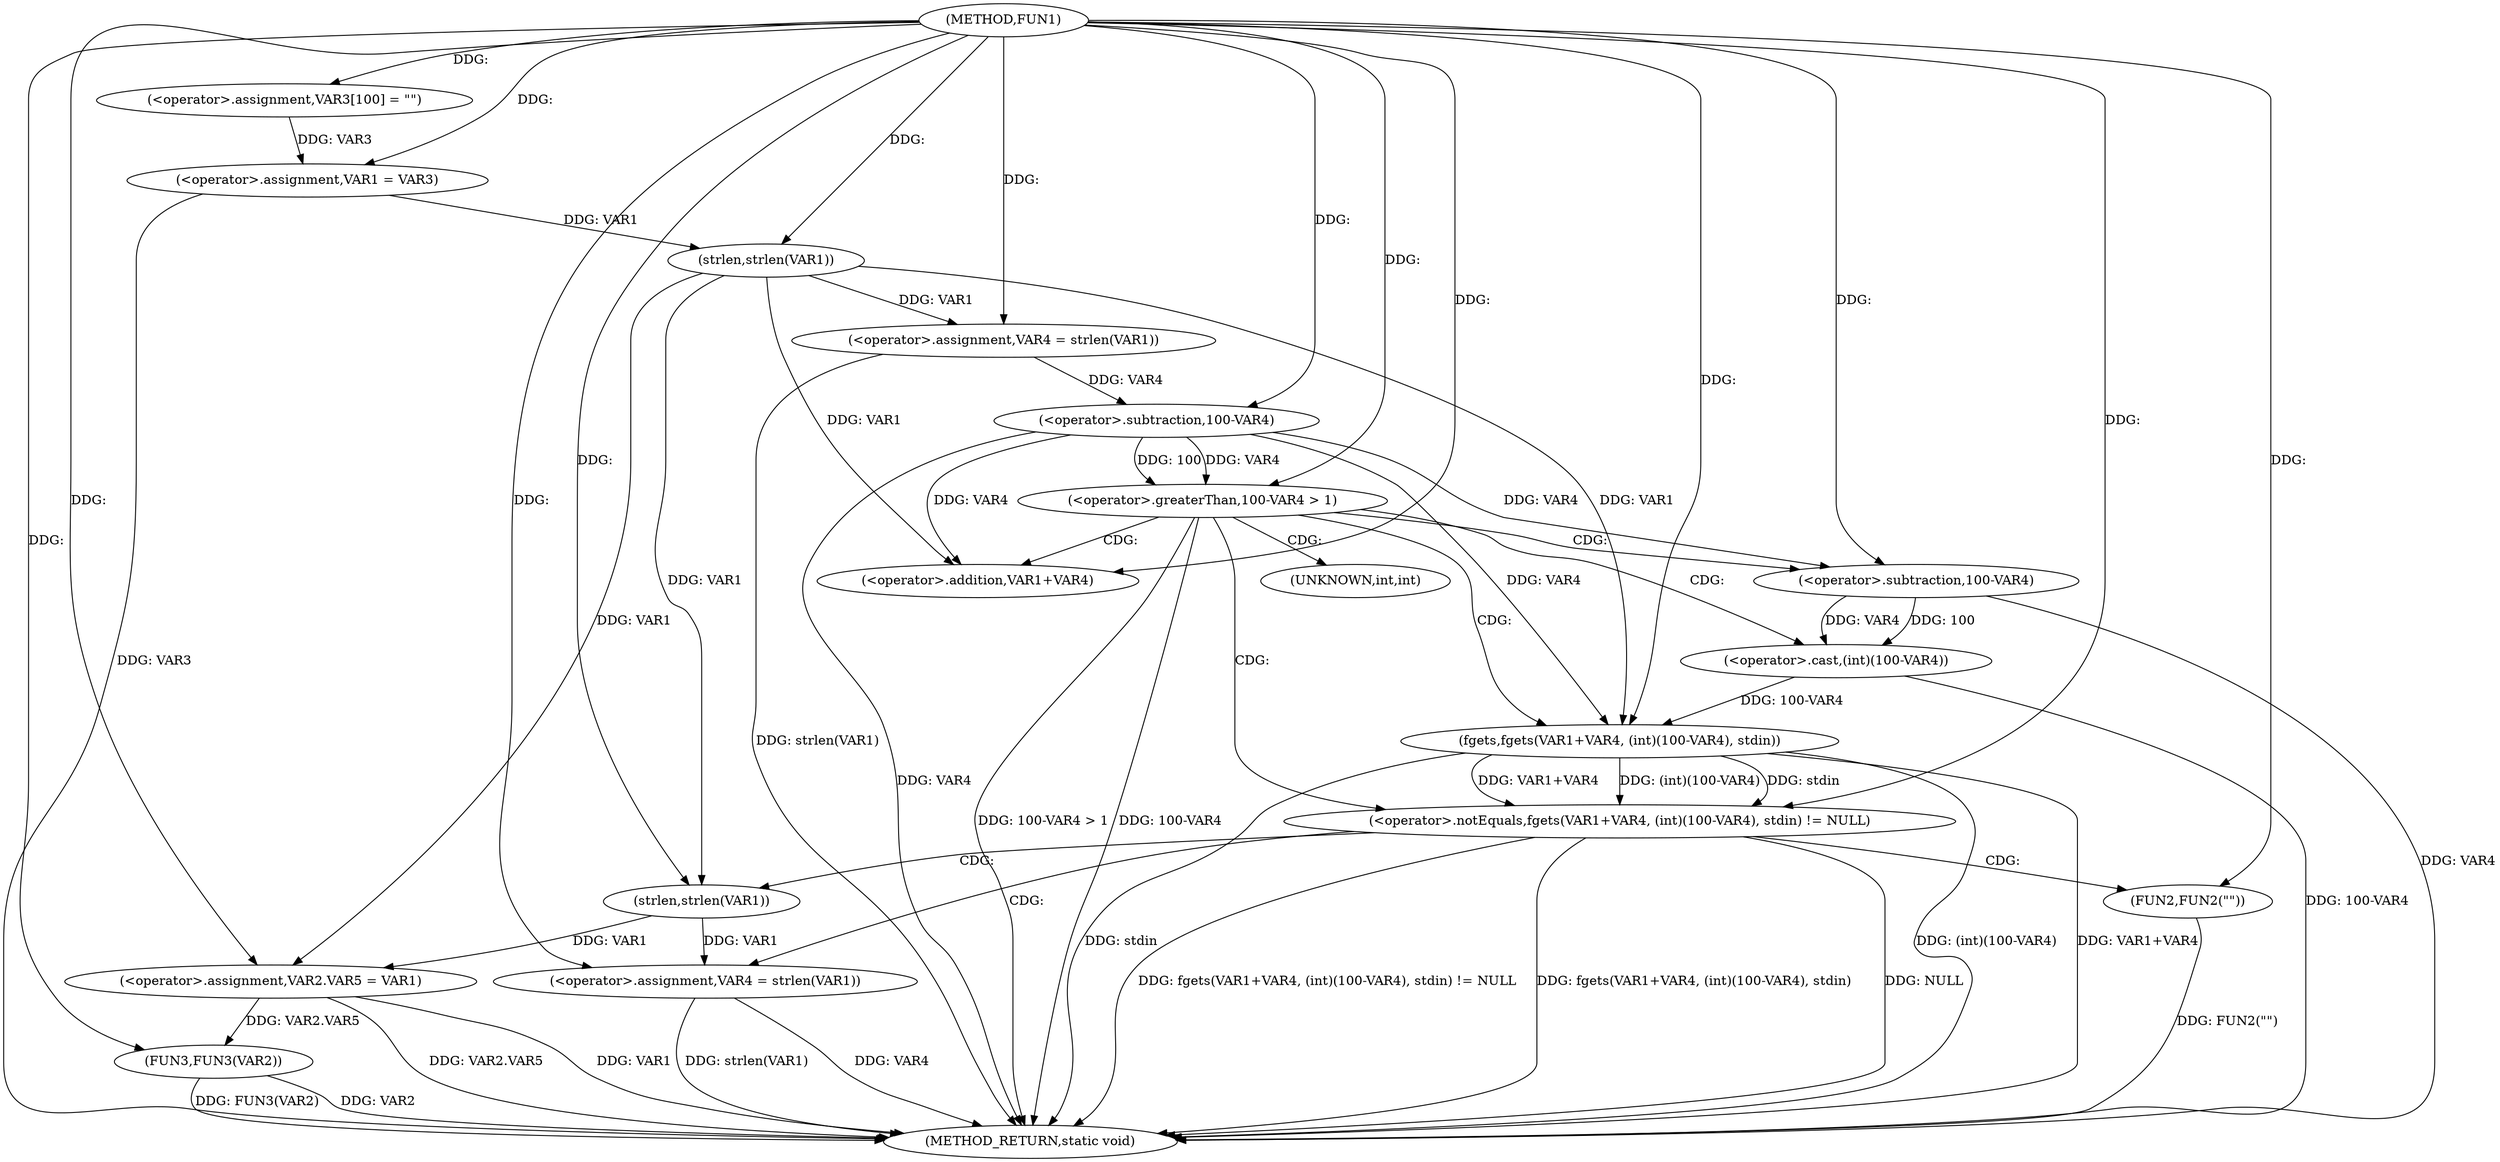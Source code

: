 digraph FUN1 {  
"1000100" [label = "(METHOD,FUN1)" ]
"1000154" [label = "(METHOD_RETURN,static void)" ]
"1000105" [label = "(<operator>.assignment,VAR3[100] = \"\")" ]
"1000108" [label = "(<operator>.assignment,VAR1 = VAR3)" ]
"1000113" [label = "(<operator>.assignment,VAR4 = strlen(VAR1))" ]
"1000115" [label = "(strlen,strlen(VAR1))" ]
"1000118" [label = "(<operator>.greaterThan,100-VAR4 > 1)" ]
"1000119" [label = "(<operator>.subtraction,100-VAR4)" ]
"1000125" [label = "(<operator>.notEquals,fgets(VAR1+VAR4, (int)(100-VAR4), stdin) != NULL)" ]
"1000126" [label = "(fgets,fgets(VAR1+VAR4, (int)(100-VAR4), stdin))" ]
"1000127" [label = "(<operator>.addition,VAR1+VAR4)" ]
"1000130" [label = "(<operator>.cast,(int)(100-VAR4))" ]
"1000132" [label = "(<operator>.subtraction,100-VAR4)" ]
"1000138" [label = "(<operator>.assignment,VAR4 = strlen(VAR1))" ]
"1000140" [label = "(strlen,strlen(VAR1))" ]
"1000145" [label = "(FUN2,FUN2(\"\"))" ]
"1000147" [label = "(<operator>.assignment,VAR2.VAR5 = VAR1)" ]
"1000152" [label = "(FUN3,FUN3(VAR2))" ]
"1000131" [label = "(UNKNOWN,int,int)" ]
  "1000125" -> "1000154"  [ label = "DDG: fgets(VAR1+VAR4, (int)(100-VAR4), stdin) != NULL"] 
  "1000147" -> "1000154"  [ label = "DDG: VAR1"] 
  "1000132" -> "1000154"  [ label = "DDG: VAR4"] 
  "1000147" -> "1000154"  [ label = "DDG: VAR2.VAR5"] 
  "1000118" -> "1000154"  [ label = "DDG: 100-VAR4 > 1"] 
  "1000118" -> "1000154"  [ label = "DDG: 100-VAR4"] 
  "1000126" -> "1000154"  [ label = "DDG: (int)(100-VAR4)"] 
  "1000125" -> "1000154"  [ label = "DDG: fgets(VAR1+VAR4, (int)(100-VAR4), stdin)"] 
  "1000130" -> "1000154"  [ label = "DDG: 100-VAR4"] 
  "1000138" -> "1000154"  [ label = "DDG: VAR4"] 
  "1000138" -> "1000154"  [ label = "DDG: strlen(VAR1)"] 
  "1000152" -> "1000154"  [ label = "DDG: FUN3(VAR2)"] 
  "1000113" -> "1000154"  [ label = "DDG: strlen(VAR1)"] 
  "1000119" -> "1000154"  [ label = "DDG: VAR4"] 
  "1000126" -> "1000154"  [ label = "DDG: VAR1+VAR4"] 
  "1000152" -> "1000154"  [ label = "DDG: VAR2"] 
  "1000126" -> "1000154"  [ label = "DDG: stdin"] 
  "1000108" -> "1000154"  [ label = "DDG: VAR3"] 
  "1000125" -> "1000154"  [ label = "DDG: NULL"] 
  "1000145" -> "1000154"  [ label = "DDG: FUN2(\"\")"] 
  "1000100" -> "1000105"  [ label = "DDG: "] 
  "1000105" -> "1000108"  [ label = "DDG: VAR3"] 
  "1000100" -> "1000108"  [ label = "DDG: "] 
  "1000115" -> "1000113"  [ label = "DDG: VAR1"] 
  "1000100" -> "1000113"  [ label = "DDG: "] 
  "1000108" -> "1000115"  [ label = "DDG: VAR1"] 
  "1000100" -> "1000115"  [ label = "DDG: "] 
  "1000119" -> "1000118"  [ label = "DDG: 100"] 
  "1000119" -> "1000118"  [ label = "DDG: VAR4"] 
  "1000100" -> "1000119"  [ label = "DDG: "] 
  "1000113" -> "1000119"  [ label = "DDG: VAR4"] 
  "1000100" -> "1000118"  [ label = "DDG: "] 
  "1000126" -> "1000125"  [ label = "DDG: VAR1+VAR4"] 
  "1000126" -> "1000125"  [ label = "DDG: (int)(100-VAR4)"] 
  "1000126" -> "1000125"  [ label = "DDG: stdin"] 
  "1000115" -> "1000126"  [ label = "DDG: VAR1"] 
  "1000100" -> "1000126"  [ label = "DDG: "] 
  "1000119" -> "1000126"  [ label = "DDG: VAR4"] 
  "1000115" -> "1000127"  [ label = "DDG: VAR1"] 
  "1000100" -> "1000127"  [ label = "DDG: "] 
  "1000119" -> "1000127"  [ label = "DDG: VAR4"] 
  "1000130" -> "1000126"  [ label = "DDG: 100-VAR4"] 
  "1000132" -> "1000130"  [ label = "DDG: 100"] 
  "1000132" -> "1000130"  [ label = "DDG: VAR4"] 
  "1000100" -> "1000132"  [ label = "DDG: "] 
  "1000119" -> "1000132"  [ label = "DDG: VAR4"] 
  "1000100" -> "1000125"  [ label = "DDG: "] 
  "1000140" -> "1000138"  [ label = "DDG: VAR1"] 
  "1000100" -> "1000138"  [ label = "DDG: "] 
  "1000100" -> "1000140"  [ label = "DDG: "] 
  "1000115" -> "1000140"  [ label = "DDG: VAR1"] 
  "1000100" -> "1000145"  [ label = "DDG: "] 
  "1000140" -> "1000147"  [ label = "DDG: VAR1"] 
  "1000115" -> "1000147"  [ label = "DDG: VAR1"] 
  "1000100" -> "1000147"  [ label = "DDG: "] 
  "1000147" -> "1000152"  [ label = "DDG: VAR2.VAR5"] 
  "1000100" -> "1000152"  [ label = "DDG: "] 
  "1000118" -> "1000132"  [ label = "CDG: "] 
  "1000118" -> "1000125"  [ label = "CDG: "] 
  "1000118" -> "1000130"  [ label = "CDG: "] 
  "1000118" -> "1000131"  [ label = "CDG: "] 
  "1000118" -> "1000127"  [ label = "CDG: "] 
  "1000118" -> "1000126"  [ label = "CDG: "] 
  "1000125" -> "1000145"  [ label = "CDG: "] 
  "1000125" -> "1000140"  [ label = "CDG: "] 
  "1000125" -> "1000138"  [ label = "CDG: "] 
}
